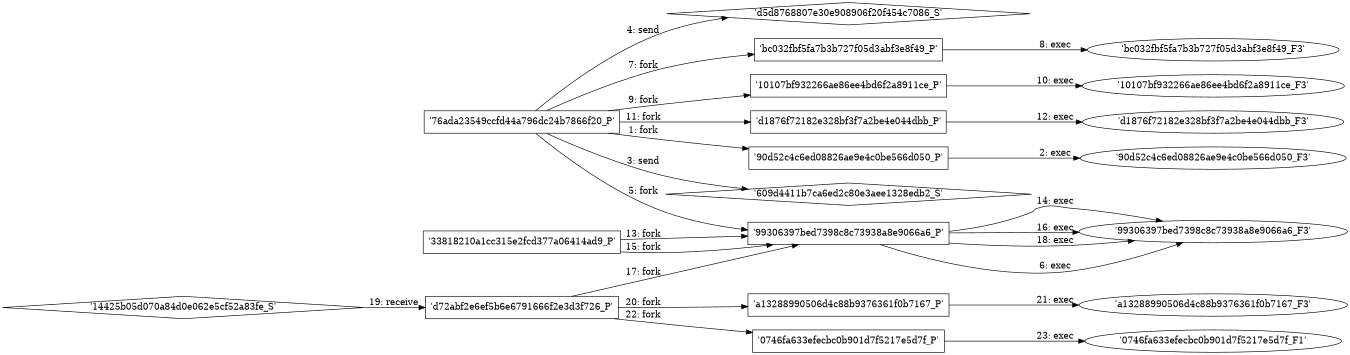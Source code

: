 digraph "D:\Learning\Paper\apt\基于CTI的攻击预警\Dataset\攻击图\ASGfromALLCTI\Threat Source newsletter (Aug. 26, 2021).dot" {
rankdir="LR"
size="9"
fixedsize="false"
splines="true"
nodesep=0.3
ranksep=0
fontsize=10
overlap="scalexy"
engine= "neato"
	"'76ada23549ccfd44a796dc24b7866f20_P'" [node_type=Process shape=box]
	"'90d52c4c6ed08826ae9e4c0be566d050_P'" [node_type=Process shape=box]
	"'76ada23549ccfd44a796dc24b7866f20_P'" -> "'90d52c4c6ed08826ae9e4c0be566d050_P'" [label="1: fork"]
	"'90d52c4c6ed08826ae9e4c0be566d050_P'" [node_type=Process shape=box]
	"'90d52c4c6ed08826ae9e4c0be566d050_F3'" [node_type=File shape=ellipse]
	"'90d52c4c6ed08826ae9e4c0be566d050_P'" -> "'90d52c4c6ed08826ae9e4c0be566d050_F3'" [label="2: exec"]
	"'609d4411b7ca6ed2c80e3aee1328edb2_S'" [node_type=Socket shape=diamond]
	"'76ada23549ccfd44a796dc24b7866f20_P'" [node_type=Process shape=box]
	"'76ada23549ccfd44a796dc24b7866f20_P'" -> "'609d4411b7ca6ed2c80e3aee1328edb2_S'" [label="3: send"]
	"'d5d8768807e30e908906f20f454c7086_S'" [node_type=Socket shape=diamond]
	"'76ada23549ccfd44a796dc24b7866f20_P'" [node_type=Process shape=box]
	"'76ada23549ccfd44a796dc24b7866f20_P'" -> "'d5d8768807e30e908906f20f454c7086_S'" [label="4: send"]
	"'76ada23549ccfd44a796dc24b7866f20_P'" [node_type=Process shape=box]
	"'99306397bed7398c8c73938a8e9066a6_P'" [node_type=Process shape=box]
	"'76ada23549ccfd44a796dc24b7866f20_P'" -> "'99306397bed7398c8c73938a8e9066a6_P'" [label="5: fork"]
	"'99306397bed7398c8c73938a8e9066a6_P'" [node_type=Process shape=box]
	"'99306397bed7398c8c73938a8e9066a6_F3'" [node_type=File shape=ellipse]
	"'99306397bed7398c8c73938a8e9066a6_P'" -> "'99306397bed7398c8c73938a8e9066a6_F3'" [label="6: exec"]
	"'76ada23549ccfd44a796dc24b7866f20_P'" [node_type=Process shape=box]
	"'bc032fbf5fa7b3b727f05d3abf3e8f49_P'" [node_type=Process shape=box]
	"'76ada23549ccfd44a796dc24b7866f20_P'" -> "'bc032fbf5fa7b3b727f05d3abf3e8f49_P'" [label="7: fork"]
	"'bc032fbf5fa7b3b727f05d3abf3e8f49_P'" [node_type=Process shape=box]
	"'bc032fbf5fa7b3b727f05d3abf3e8f49_F3'" [node_type=File shape=ellipse]
	"'bc032fbf5fa7b3b727f05d3abf3e8f49_P'" -> "'bc032fbf5fa7b3b727f05d3abf3e8f49_F3'" [label="8: exec"]
	"'76ada23549ccfd44a796dc24b7866f20_P'" [node_type=Process shape=box]
	"'10107bf932266ae86ee4bd6f2a8911ce_P'" [node_type=Process shape=box]
	"'76ada23549ccfd44a796dc24b7866f20_P'" -> "'10107bf932266ae86ee4bd6f2a8911ce_P'" [label="9: fork"]
	"'10107bf932266ae86ee4bd6f2a8911ce_P'" [node_type=Process shape=box]
	"'10107bf932266ae86ee4bd6f2a8911ce_F3'" [node_type=File shape=ellipse]
	"'10107bf932266ae86ee4bd6f2a8911ce_P'" -> "'10107bf932266ae86ee4bd6f2a8911ce_F3'" [label="10: exec"]
	"'76ada23549ccfd44a796dc24b7866f20_P'" [node_type=Process shape=box]
	"'d1876f72182e328bf3f7a2be4e044dbb_P'" [node_type=Process shape=box]
	"'76ada23549ccfd44a796dc24b7866f20_P'" -> "'d1876f72182e328bf3f7a2be4e044dbb_P'" [label="11: fork"]
	"'d1876f72182e328bf3f7a2be4e044dbb_P'" [node_type=Process shape=box]
	"'d1876f72182e328bf3f7a2be4e044dbb_F3'" [node_type=File shape=ellipse]
	"'d1876f72182e328bf3f7a2be4e044dbb_P'" -> "'d1876f72182e328bf3f7a2be4e044dbb_F3'" [label="12: exec"]
	"'33818210a1cc315e2fcd377a06414ad9_P'" [node_type=Process shape=box]
	"'99306397bed7398c8c73938a8e9066a6_P'" [node_type=Process shape=box]
	"'33818210a1cc315e2fcd377a06414ad9_P'" -> "'99306397bed7398c8c73938a8e9066a6_P'" [label="13: fork"]
	"'99306397bed7398c8c73938a8e9066a6_P'" [node_type=Process shape=box]
	"'99306397bed7398c8c73938a8e9066a6_F3'" [node_type=File shape=ellipse]
	"'99306397bed7398c8c73938a8e9066a6_P'" -> "'99306397bed7398c8c73938a8e9066a6_F3'" [label="14: exec"]
	"'33818210a1cc315e2fcd377a06414ad9_P'" [node_type=Process shape=box]
	"'99306397bed7398c8c73938a8e9066a6_P'" [node_type=Process shape=box]
	"'33818210a1cc315e2fcd377a06414ad9_P'" -> "'99306397bed7398c8c73938a8e9066a6_P'" [label="15: fork"]
	"'99306397bed7398c8c73938a8e9066a6_P'" [node_type=Process shape=box]
	"'99306397bed7398c8c73938a8e9066a6_F3'" [node_type=File shape=ellipse]
	"'99306397bed7398c8c73938a8e9066a6_P'" -> "'99306397bed7398c8c73938a8e9066a6_F3'" [label="16: exec"]
	"'d72abf2e6ef5b6e6791666f2e3d3f726_P'" [node_type=Process shape=box]
	"'99306397bed7398c8c73938a8e9066a6_P'" [node_type=Process shape=box]
	"'d72abf2e6ef5b6e6791666f2e3d3f726_P'" -> "'99306397bed7398c8c73938a8e9066a6_P'" [label="17: fork"]
	"'99306397bed7398c8c73938a8e9066a6_P'" [node_type=Process shape=box]
	"'99306397bed7398c8c73938a8e9066a6_F3'" [node_type=File shape=ellipse]
	"'99306397bed7398c8c73938a8e9066a6_P'" -> "'99306397bed7398c8c73938a8e9066a6_F3'" [label="18: exec"]
	"'d72abf2e6ef5b6e6791666f2e3d3f726_P'" [node_type=Process shape=box]
	"'14425b05d070a84d0e062e5cf52a83fe_S'" [node_type=Socket shape=diamond]
	"'14425b05d070a84d0e062e5cf52a83fe_S'" -> "'d72abf2e6ef5b6e6791666f2e3d3f726_P'" [label="19: receive"]
	"'d72abf2e6ef5b6e6791666f2e3d3f726_P'" [node_type=Process shape=box]
	"'a13288990506d4c88b9376361f0b7167_P'" [node_type=Process shape=box]
	"'d72abf2e6ef5b6e6791666f2e3d3f726_P'" -> "'a13288990506d4c88b9376361f0b7167_P'" [label="20: fork"]
	"'a13288990506d4c88b9376361f0b7167_P'" [node_type=Process shape=box]
	"'a13288990506d4c88b9376361f0b7167_F3'" [node_type=File shape=ellipse]
	"'a13288990506d4c88b9376361f0b7167_P'" -> "'a13288990506d4c88b9376361f0b7167_F3'" [label="21: exec"]
	"'d72abf2e6ef5b6e6791666f2e3d3f726_P'" [node_type=Process shape=box]
	"'0746fa633efecbc0b901d7f5217e5d7f_P'" [node_type=Process shape=box]
	"'d72abf2e6ef5b6e6791666f2e3d3f726_P'" -> "'0746fa633efecbc0b901d7f5217e5d7f_P'" [label="22: fork"]
	"'0746fa633efecbc0b901d7f5217e5d7f_P'" [node_type=Process shape=box]
	"'0746fa633efecbc0b901d7f5217e5d7f_F1'" [node_type=File shape=ellipse]
	"'0746fa633efecbc0b901d7f5217e5d7f_P'" -> "'0746fa633efecbc0b901d7f5217e5d7f_F1'" [label="23: exec"]
}
